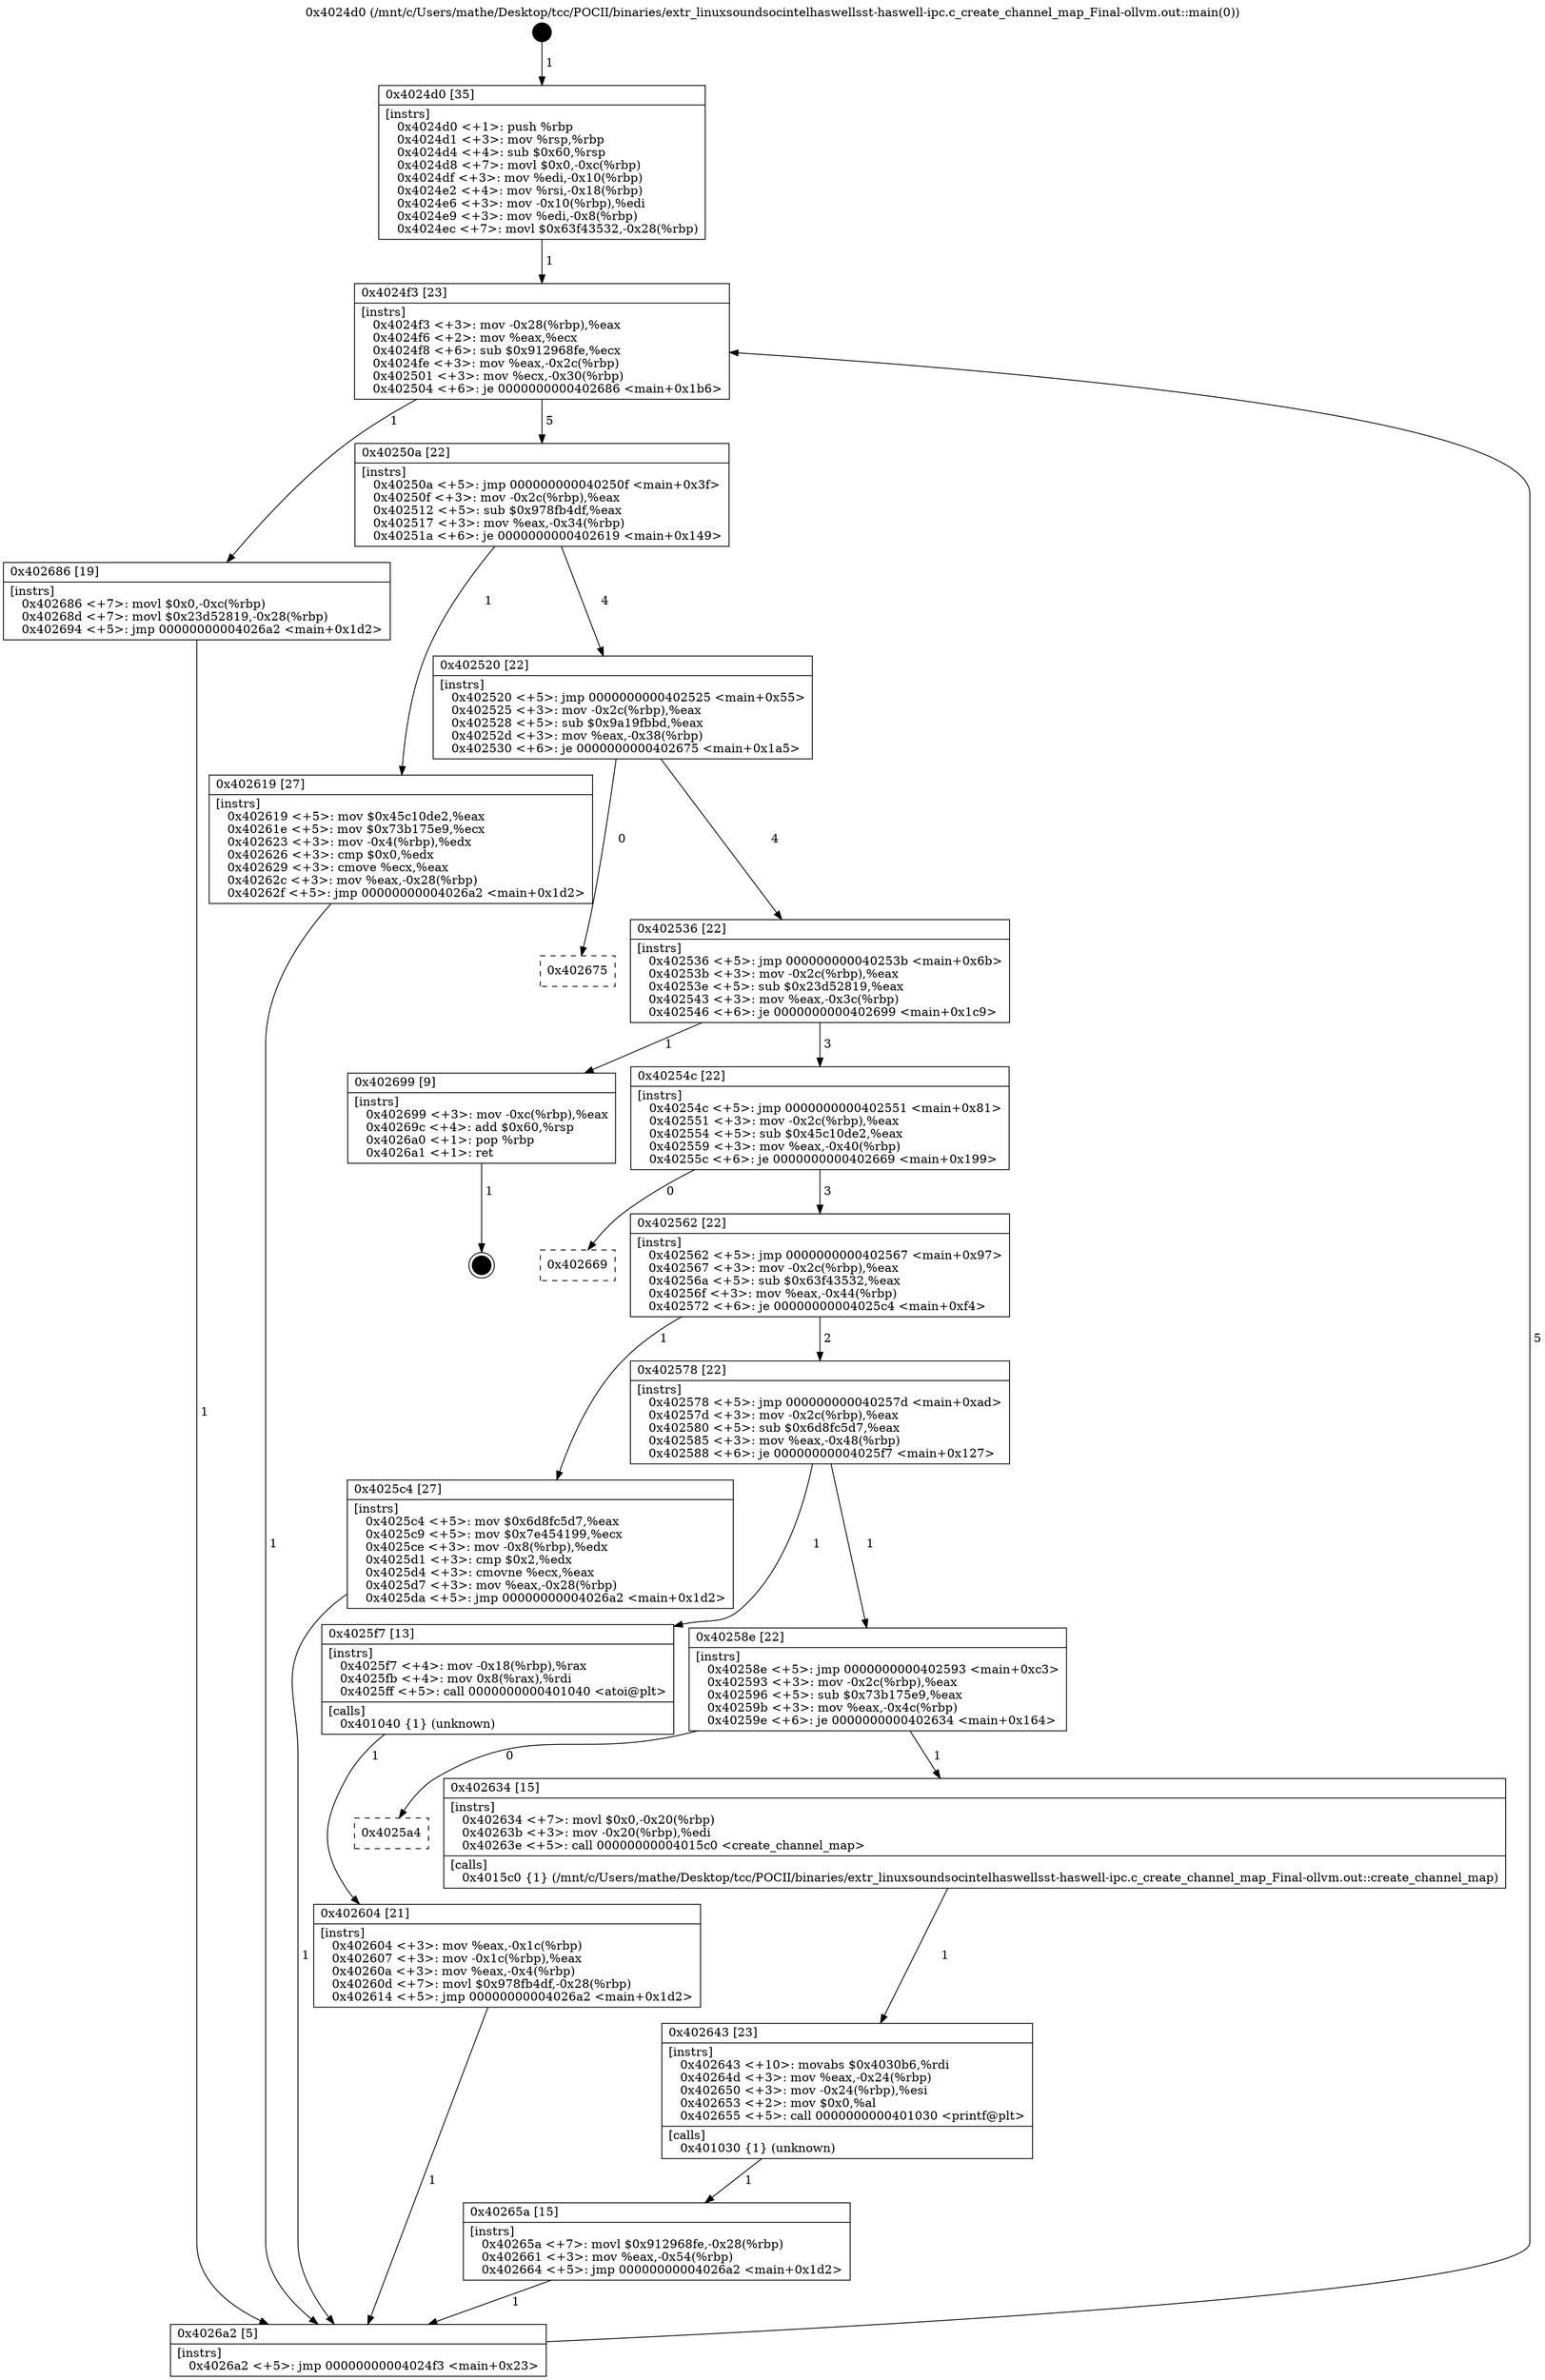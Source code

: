 digraph "0x4024d0" {
  label = "0x4024d0 (/mnt/c/Users/mathe/Desktop/tcc/POCII/binaries/extr_linuxsoundsocintelhaswellsst-haswell-ipc.c_create_channel_map_Final-ollvm.out::main(0))"
  labelloc = "t"
  node[shape=record]

  Entry [label="",width=0.3,height=0.3,shape=circle,fillcolor=black,style=filled]
  "0x4024f3" [label="{
     0x4024f3 [23]\l
     | [instrs]\l
     &nbsp;&nbsp;0x4024f3 \<+3\>: mov -0x28(%rbp),%eax\l
     &nbsp;&nbsp;0x4024f6 \<+2\>: mov %eax,%ecx\l
     &nbsp;&nbsp;0x4024f8 \<+6\>: sub $0x912968fe,%ecx\l
     &nbsp;&nbsp;0x4024fe \<+3\>: mov %eax,-0x2c(%rbp)\l
     &nbsp;&nbsp;0x402501 \<+3\>: mov %ecx,-0x30(%rbp)\l
     &nbsp;&nbsp;0x402504 \<+6\>: je 0000000000402686 \<main+0x1b6\>\l
  }"]
  "0x402686" [label="{
     0x402686 [19]\l
     | [instrs]\l
     &nbsp;&nbsp;0x402686 \<+7\>: movl $0x0,-0xc(%rbp)\l
     &nbsp;&nbsp;0x40268d \<+7\>: movl $0x23d52819,-0x28(%rbp)\l
     &nbsp;&nbsp;0x402694 \<+5\>: jmp 00000000004026a2 \<main+0x1d2\>\l
  }"]
  "0x40250a" [label="{
     0x40250a [22]\l
     | [instrs]\l
     &nbsp;&nbsp;0x40250a \<+5\>: jmp 000000000040250f \<main+0x3f\>\l
     &nbsp;&nbsp;0x40250f \<+3\>: mov -0x2c(%rbp),%eax\l
     &nbsp;&nbsp;0x402512 \<+5\>: sub $0x978fb4df,%eax\l
     &nbsp;&nbsp;0x402517 \<+3\>: mov %eax,-0x34(%rbp)\l
     &nbsp;&nbsp;0x40251a \<+6\>: je 0000000000402619 \<main+0x149\>\l
  }"]
  Exit [label="",width=0.3,height=0.3,shape=circle,fillcolor=black,style=filled,peripheries=2]
  "0x402619" [label="{
     0x402619 [27]\l
     | [instrs]\l
     &nbsp;&nbsp;0x402619 \<+5\>: mov $0x45c10de2,%eax\l
     &nbsp;&nbsp;0x40261e \<+5\>: mov $0x73b175e9,%ecx\l
     &nbsp;&nbsp;0x402623 \<+3\>: mov -0x4(%rbp),%edx\l
     &nbsp;&nbsp;0x402626 \<+3\>: cmp $0x0,%edx\l
     &nbsp;&nbsp;0x402629 \<+3\>: cmove %ecx,%eax\l
     &nbsp;&nbsp;0x40262c \<+3\>: mov %eax,-0x28(%rbp)\l
     &nbsp;&nbsp;0x40262f \<+5\>: jmp 00000000004026a2 \<main+0x1d2\>\l
  }"]
  "0x402520" [label="{
     0x402520 [22]\l
     | [instrs]\l
     &nbsp;&nbsp;0x402520 \<+5\>: jmp 0000000000402525 \<main+0x55\>\l
     &nbsp;&nbsp;0x402525 \<+3\>: mov -0x2c(%rbp),%eax\l
     &nbsp;&nbsp;0x402528 \<+5\>: sub $0x9a19fbbd,%eax\l
     &nbsp;&nbsp;0x40252d \<+3\>: mov %eax,-0x38(%rbp)\l
     &nbsp;&nbsp;0x402530 \<+6\>: je 0000000000402675 \<main+0x1a5\>\l
  }"]
  "0x40265a" [label="{
     0x40265a [15]\l
     | [instrs]\l
     &nbsp;&nbsp;0x40265a \<+7\>: movl $0x912968fe,-0x28(%rbp)\l
     &nbsp;&nbsp;0x402661 \<+3\>: mov %eax,-0x54(%rbp)\l
     &nbsp;&nbsp;0x402664 \<+5\>: jmp 00000000004026a2 \<main+0x1d2\>\l
  }"]
  "0x402675" [label="{
     0x402675\l
  }", style=dashed]
  "0x402536" [label="{
     0x402536 [22]\l
     | [instrs]\l
     &nbsp;&nbsp;0x402536 \<+5\>: jmp 000000000040253b \<main+0x6b\>\l
     &nbsp;&nbsp;0x40253b \<+3\>: mov -0x2c(%rbp),%eax\l
     &nbsp;&nbsp;0x40253e \<+5\>: sub $0x23d52819,%eax\l
     &nbsp;&nbsp;0x402543 \<+3\>: mov %eax,-0x3c(%rbp)\l
     &nbsp;&nbsp;0x402546 \<+6\>: je 0000000000402699 \<main+0x1c9\>\l
  }"]
  "0x402643" [label="{
     0x402643 [23]\l
     | [instrs]\l
     &nbsp;&nbsp;0x402643 \<+10\>: movabs $0x4030b6,%rdi\l
     &nbsp;&nbsp;0x40264d \<+3\>: mov %eax,-0x24(%rbp)\l
     &nbsp;&nbsp;0x402650 \<+3\>: mov -0x24(%rbp),%esi\l
     &nbsp;&nbsp;0x402653 \<+2\>: mov $0x0,%al\l
     &nbsp;&nbsp;0x402655 \<+5\>: call 0000000000401030 \<printf@plt\>\l
     | [calls]\l
     &nbsp;&nbsp;0x401030 \{1\} (unknown)\l
  }"]
  "0x402699" [label="{
     0x402699 [9]\l
     | [instrs]\l
     &nbsp;&nbsp;0x402699 \<+3\>: mov -0xc(%rbp),%eax\l
     &nbsp;&nbsp;0x40269c \<+4\>: add $0x60,%rsp\l
     &nbsp;&nbsp;0x4026a0 \<+1\>: pop %rbp\l
     &nbsp;&nbsp;0x4026a1 \<+1\>: ret\l
  }"]
  "0x40254c" [label="{
     0x40254c [22]\l
     | [instrs]\l
     &nbsp;&nbsp;0x40254c \<+5\>: jmp 0000000000402551 \<main+0x81\>\l
     &nbsp;&nbsp;0x402551 \<+3\>: mov -0x2c(%rbp),%eax\l
     &nbsp;&nbsp;0x402554 \<+5\>: sub $0x45c10de2,%eax\l
     &nbsp;&nbsp;0x402559 \<+3\>: mov %eax,-0x40(%rbp)\l
     &nbsp;&nbsp;0x40255c \<+6\>: je 0000000000402669 \<main+0x199\>\l
  }"]
  "0x4025a4" [label="{
     0x4025a4\l
  }", style=dashed]
  "0x402669" [label="{
     0x402669\l
  }", style=dashed]
  "0x402562" [label="{
     0x402562 [22]\l
     | [instrs]\l
     &nbsp;&nbsp;0x402562 \<+5\>: jmp 0000000000402567 \<main+0x97\>\l
     &nbsp;&nbsp;0x402567 \<+3\>: mov -0x2c(%rbp),%eax\l
     &nbsp;&nbsp;0x40256a \<+5\>: sub $0x63f43532,%eax\l
     &nbsp;&nbsp;0x40256f \<+3\>: mov %eax,-0x44(%rbp)\l
     &nbsp;&nbsp;0x402572 \<+6\>: je 00000000004025c4 \<main+0xf4\>\l
  }"]
  "0x402634" [label="{
     0x402634 [15]\l
     | [instrs]\l
     &nbsp;&nbsp;0x402634 \<+7\>: movl $0x0,-0x20(%rbp)\l
     &nbsp;&nbsp;0x40263b \<+3\>: mov -0x20(%rbp),%edi\l
     &nbsp;&nbsp;0x40263e \<+5\>: call 00000000004015c0 \<create_channel_map\>\l
     | [calls]\l
     &nbsp;&nbsp;0x4015c0 \{1\} (/mnt/c/Users/mathe/Desktop/tcc/POCII/binaries/extr_linuxsoundsocintelhaswellsst-haswell-ipc.c_create_channel_map_Final-ollvm.out::create_channel_map)\l
  }"]
  "0x4025c4" [label="{
     0x4025c4 [27]\l
     | [instrs]\l
     &nbsp;&nbsp;0x4025c4 \<+5\>: mov $0x6d8fc5d7,%eax\l
     &nbsp;&nbsp;0x4025c9 \<+5\>: mov $0x7e454199,%ecx\l
     &nbsp;&nbsp;0x4025ce \<+3\>: mov -0x8(%rbp),%edx\l
     &nbsp;&nbsp;0x4025d1 \<+3\>: cmp $0x2,%edx\l
     &nbsp;&nbsp;0x4025d4 \<+3\>: cmovne %ecx,%eax\l
     &nbsp;&nbsp;0x4025d7 \<+3\>: mov %eax,-0x28(%rbp)\l
     &nbsp;&nbsp;0x4025da \<+5\>: jmp 00000000004026a2 \<main+0x1d2\>\l
  }"]
  "0x402578" [label="{
     0x402578 [22]\l
     | [instrs]\l
     &nbsp;&nbsp;0x402578 \<+5\>: jmp 000000000040257d \<main+0xad\>\l
     &nbsp;&nbsp;0x40257d \<+3\>: mov -0x2c(%rbp),%eax\l
     &nbsp;&nbsp;0x402580 \<+5\>: sub $0x6d8fc5d7,%eax\l
     &nbsp;&nbsp;0x402585 \<+3\>: mov %eax,-0x48(%rbp)\l
     &nbsp;&nbsp;0x402588 \<+6\>: je 00000000004025f7 \<main+0x127\>\l
  }"]
  "0x4026a2" [label="{
     0x4026a2 [5]\l
     | [instrs]\l
     &nbsp;&nbsp;0x4026a2 \<+5\>: jmp 00000000004024f3 \<main+0x23\>\l
  }"]
  "0x4024d0" [label="{
     0x4024d0 [35]\l
     | [instrs]\l
     &nbsp;&nbsp;0x4024d0 \<+1\>: push %rbp\l
     &nbsp;&nbsp;0x4024d1 \<+3\>: mov %rsp,%rbp\l
     &nbsp;&nbsp;0x4024d4 \<+4\>: sub $0x60,%rsp\l
     &nbsp;&nbsp;0x4024d8 \<+7\>: movl $0x0,-0xc(%rbp)\l
     &nbsp;&nbsp;0x4024df \<+3\>: mov %edi,-0x10(%rbp)\l
     &nbsp;&nbsp;0x4024e2 \<+4\>: mov %rsi,-0x18(%rbp)\l
     &nbsp;&nbsp;0x4024e6 \<+3\>: mov -0x10(%rbp),%edi\l
     &nbsp;&nbsp;0x4024e9 \<+3\>: mov %edi,-0x8(%rbp)\l
     &nbsp;&nbsp;0x4024ec \<+7\>: movl $0x63f43532,-0x28(%rbp)\l
  }"]
  "0x402604" [label="{
     0x402604 [21]\l
     | [instrs]\l
     &nbsp;&nbsp;0x402604 \<+3\>: mov %eax,-0x1c(%rbp)\l
     &nbsp;&nbsp;0x402607 \<+3\>: mov -0x1c(%rbp),%eax\l
     &nbsp;&nbsp;0x40260a \<+3\>: mov %eax,-0x4(%rbp)\l
     &nbsp;&nbsp;0x40260d \<+7\>: movl $0x978fb4df,-0x28(%rbp)\l
     &nbsp;&nbsp;0x402614 \<+5\>: jmp 00000000004026a2 \<main+0x1d2\>\l
  }"]
  "0x4025f7" [label="{
     0x4025f7 [13]\l
     | [instrs]\l
     &nbsp;&nbsp;0x4025f7 \<+4\>: mov -0x18(%rbp),%rax\l
     &nbsp;&nbsp;0x4025fb \<+4\>: mov 0x8(%rax),%rdi\l
     &nbsp;&nbsp;0x4025ff \<+5\>: call 0000000000401040 \<atoi@plt\>\l
     | [calls]\l
     &nbsp;&nbsp;0x401040 \{1\} (unknown)\l
  }"]
  "0x40258e" [label="{
     0x40258e [22]\l
     | [instrs]\l
     &nbsp;&nbsp;0x40258e \<+5\>: jmp 0000000000402593 \<main+0xc3\>\l
     &nbsp;&nbsp;0x402593 \<+3\>: mov -0x2c(%rbp),%eax\l
     &nbsp;&nbsp;0x402596 \<+5\>: sub $0x73b175e9,%eax\l
     &nbsp;&nbsp;0x40259b \<+3\>: mov %eax,-0x4c(%rbp)\l
     &nbsp;&nbsp;0x40259e \<+6\>: je 0000000000402634 \<main+0x164\>\l
  }"]
  Entry -> "0x4024d0" [label=" 1"]
  "0x4024f3" -> "0x402686" [label=" 1"]
  "0x4024f3" -> "0x40250a" [label=" 5"]
  "0x402699" -> Exit [label=" 1"]
  "0x40250a" -> "0x402619" [label=" 1"]
  "0x40250a" -> "0x402520" [label=" 4"]
  "0x402686" -> "0x4026a2" [label=" 1"]
  "0x402520" -> "0x402675" [label=" 0"]
  "0x402520" -> "0x402536" [label=" 4"]
  "0x40265a" -> "0x4026a2" [label=" 1"]
  "0x402536" -> "0x402699" [label=" 1"]
  "0x402536" -> "0x40254c" [label=" 3"]
  "0x402643" -> "0x40265a" [label=" 1"]
  "0x40254c" -> "0x402669" [label=" 0"]
  "0x40254c" -> "0x402562" [label=" 3"]
  "0x402634" -> "0x402643" [label=" 1"]
  "0x402562" -> "0x4025c4" [label=" 1"]
  "0x402562" -> "0x402578" [label=" 2"]
  "0x4025c4" -> "0x4026a2" [label=" 1"]
  "0x4024d0" -> "0x4024f3" [label=" 1"]
  "0x4026a2" -> "0x4024f3" [label=" 5"]
  "0x40258e" -> "0x4025a4" [label=" 0"]
  "0x402578" -> "0x4025f7" [label=" 1"]
  "0x402578" -> "0x40258e" [label=" 1"]
  "0x4025f7" -> "0x402604" [label=" 1"]
  "0x402604" -> "0x4026a2" [label=" 1"]
  "0x402619" -> "0x4026a2" [label=" 1"]
  "0x40258e" -> "0x402634" [label=" 1"]
}
